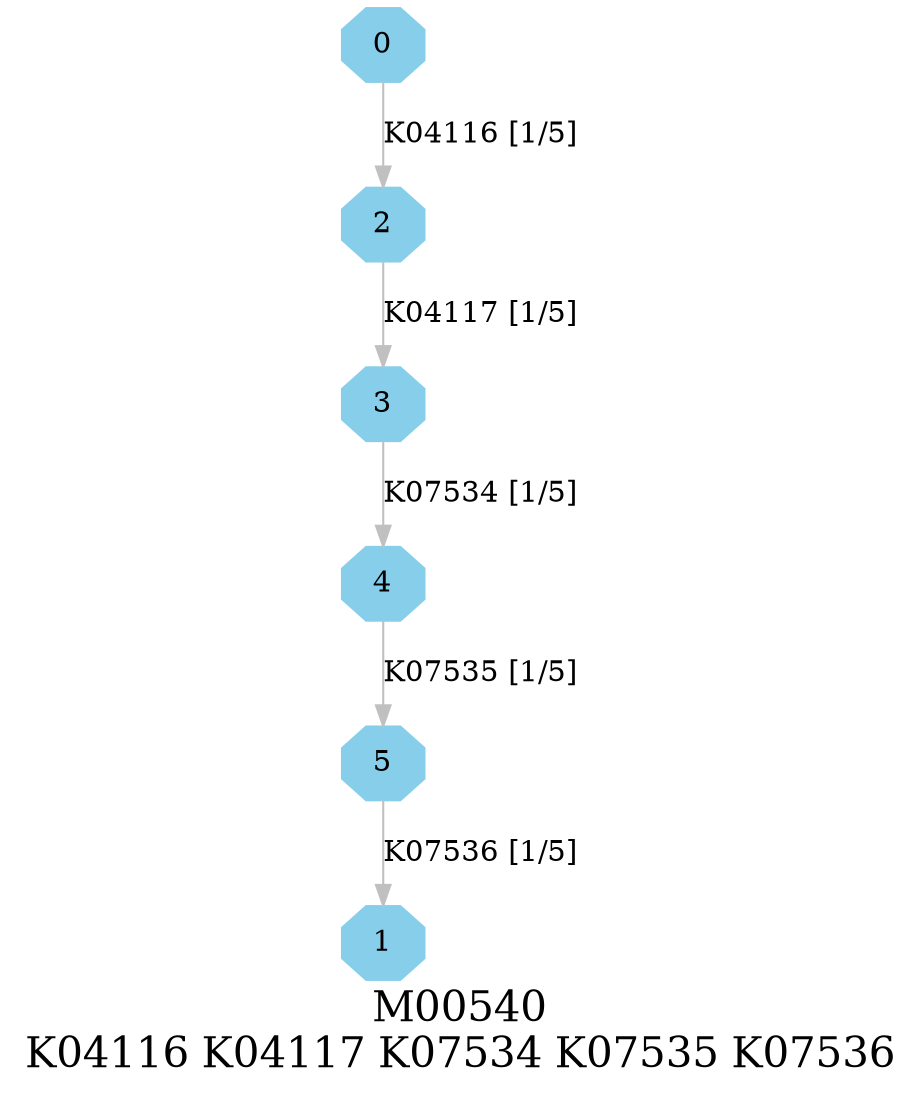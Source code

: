 digraph G {
graph [label="M00540
K04116 K04117 K07534 K07535 K07536",fontsize=20];
node [shape=box,style=filled];
edge [len=3,color=grey];
{node [width=.3,height=.3,shape=octagon,style=filled,color=skyblue] 0 1 2 3 4 5 }
0 -> 2 [label="K04116 [1/5]"];
2 -> 3 [label="K04117 [1/5]"];
3 -> 4 [label="K07534 [1/5]"];
4 -> 5 [label="K07535 [1/5]"];
5 -> 1 [label="K07536 [1/5]"];
}